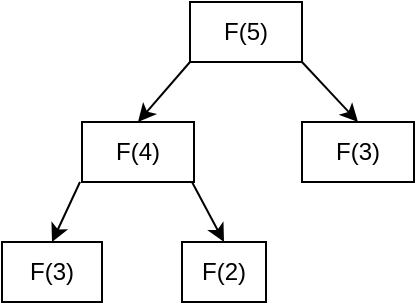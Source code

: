 <mxfile version="14.6.6" type="github"><diagram id="Hn3H-dN24jaD0dENia_m" name="Page-1"><mxGraphModel dx="1422" dy="762" grid="1" gridSize="10" guides="1" tooltips="1" connect="1" arrows="1" fold="1" page="1" pageScale="1" pageWidth="827" pageHeight="1169" math="0" shadow="0"><root><mxCell id="0"/><mxCell id="1" parent="0"/><mxCell id="gz96YXUICSbOHZwGuNMA-6" style="edgeStyle=none;rounded=0;orthogonalLoop=1;jettySize=auto;html=1;exitX=1;exitY=1;exitDx=0;exitDy=0;entryX=0.5;entryY=0;entryDx=0;entryDy=0;" edge="1" parent="1" source="gz96YXUICSbOHZwGuNMA-2" target="gz96YXUICSbOHZwGuNMA-5"><mxGeometry relative="1" as="geometry"/></mxCell><mxCell id="gz96YXUICSbOHZwGuNMA-7" style="edgeStyle=none;rounded=0;orthogonalLoop=1;jettySize=auto;html=1;exitX=0;exitY=1;exitDx=0;exitDy=0;entryX=0.5;entryY=0;entryDx=0;entryDy=0;" edge="1" parent="1" source="gz96YXUICSbOHZwGuNMA-2" target="gz96YXUICSbOHZwGuNMA-4"><mxGeometry relative="1" as="geometry"/></mxCell><mxCell id="gz96YXUICSbOHZwGuNMA-2" value="F(5)" style="rounded=0;whiteSpace=wrap;html=1;" vertex="1" parent="1"><mxGeometry x="414" y="230" width="56" height="30" as="geometry"/></mxCell><mxCell id="gz96YXUICSbOHZwGuNMA-4" value="F(4)" style="rounded=0;whiteSpace=wrap;html=1;" vertex="1" parent="1"><mxGeometry x="360" y="290" width="56" height="30" as="geometry"/></mxCell><mxCell id="gz96YXUICSbOHZwGuNMA-5" value="F(3)" style="rounded=0;whiteSpace=wrap;html=1;" vertex="1" parent="1"><mxGeometry x="470" y="290" width="56" height="30" as="geometry"/></mxCell><mxCell id="gz96YXUICSbOHZwGuNMA-8" style="edgeStyle=none;rounded=0;orthogonalLoop=1;jettySize=auto;html=1;exitX=1;exitY=1;exitDx=0;exitDy=0;entryX=0.5;entryY=0;entryDx=0;entryDy=0;" edge="1" parent="1" target="gz96YXUICSbOHZwGuNMA-12"><mxGeometry relative="1" as="geometry"><mxPoint x="415" y="320" as="sourcePoint"/></mxGeometry></mxCell><mxCell id="gz96YXUICSbOHZwGuNMA-9" style="edgeStyle=none;rounded=0;orthogonalLoop=1;jettySize=auto;html=1;exitX=0;exitY=1;exitDx=0;exitDy=0;entryX=0.5;entryY=0;entryDx=0;entryDy=0;" edge="1" parent="1" target="gz96YXUICSbOHZwGuNMA-11"><mxGeometry relative="1" as="geometry"><mxPoint x="359" y="320" as="sourcePoint"/></mxGeometry></mxCell><mxCell id="gz96YXUICSbOHZwGuNMA-11" value="F(3)" style="rounded=0;whiteSpace=wrap;html=1;" vertex="1" parent="1"><mxGeometry x="320" y="350" width="50" height="30" as="geometry"/></mxCell><mxCell id="gz96YXUICSbOHZwGuNMA-12" value="F(2)" style="rounded=0;whiteSpace=wrap;html=1;" vertex="1" parent="1"><mxGeometry x="410" y="350" width="42" height="30" as="geometry"/></mxCell></root></mxGraphModel></diagram></mxfile>